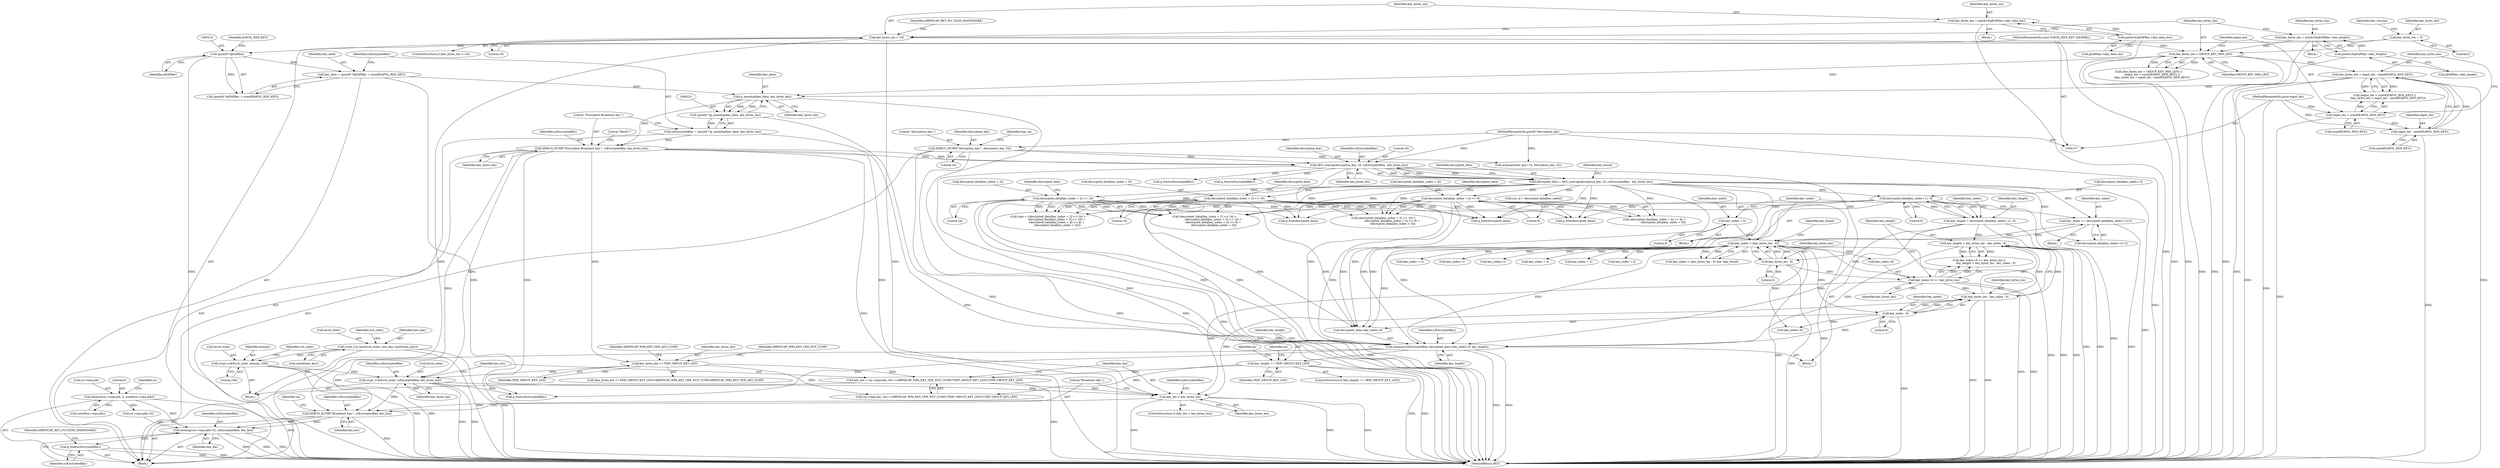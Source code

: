 digraph "0_wireshark_b6d838eebf4456192360654092e5587c5207f185@API" {
"1000521" [label="(Call,memcpy(sa->wpa.ptk+32, szEncryptedKey, key_len))"];
"1000508" [label="(Call,memset(sa->wpa.ptk, 0, sizeof(sa->wpa.ptk)))"];
"1000493" [label="(Call,DEBUG_DUMP(\"Broadcast key:\", szEncryptedKey, key_len))"];
"1000225" [label="(Call,DEBUG_DUMP(\"Encrypted Broadcast key:\", szEncryptedKey, key_bytes_len))"];
"1000218" [label="(Call,szEncryptedKey = (guint8 *)g_memdup(key_data, key_bytes_len))"];
"1000220" [label="(Call,(guint8 *)g_memdup(key_data, key_bytes_len))"];
"1000222" [label="(Call,g_memdup(key_data, key_bytes_len))"];
"1000210" [label="(Call,key_data = (guint8 *)pEAPKey + sizeof(EAPOL_RSN_KEY))"];
"1000213" [label="(Call,(guint8 *)pEAPKey)"];
"1000138" [label="(MethodParameterIn,const EAPOL_RSN_KEY *pEAPKey)"];
"1000193" [label="(Call,key_bytes_len < GROUP_KEY_MIN_LEN)"];
"1000185" [label="(Call,key_bytes_len < 16)"];
"1000178" [label="(Call,key_bytes_len = pntoh16(pEAPKey->key_data_len))"];
"1000180" [label="(Call,pntoh16(pEAPKey->key_data_len))"];
"1000166" [label="(Call,key_bytes_len = pntoh16(pEAPKey->key_length))"];
"1000168" [label="(Call,pntoh16(pEAPKey->key_length))"];
"1000147" [label="(Call,key_bytes_len = 0)"];
"1000201" [label="(Call,key_bytes_len > eapol_len - sizeof(EAPOL_RSN_KEY))"];
"1000203" [label="(Call,eapol_len - sizeof(EAPOL_RSN_KEY))"];
"1000197" [label="(Call,eapol_len < sizeof(EAPOL_RSN_KEY))"];
"1000141" [label="(MethodParameterIn,guint eapol_len)"];
"1000435" [label="(Call,memcpy(szEncryptedKey, decrypted_data+key_index+8, key_length))"];
"1000320" [label="(Call,AES_unwrap(decryption_key, 16, szEncryptedKey,  key_bytes_len))"];
"1000235" [label="(Call,DEBUG_DUMP(\"decryption_key:\", decryption_key, 16))"];
"1000139" [label="(MethodParameterIn,guint8 *decryption_key)"];
"1000318" [label="(Call,decrypted_data = AES_unwrap(decryption_key, 16, szEncryptedKey,  key_bytes_len))"];
"1000359" [label="(Call,decrypted_data[key_index + 3] << 16)"];
"1000351" [label="(Call,decrypted_data[key_index + 2] << 24)"];
"1000407" [label="(Call,decrypted_data[key_index+1] - 6)"];
"1000367" [label="(Call,decrypted_data[key_index + 4] << 8)"];
"1000425" [label="(Call,key_index - 8)"];
"1000333" [label="(Call,key_index < (key_bytes_len - 6))"];
"1000328" [label="(Call,key_index = 0)"];
"1000393" [label="(Call,key_index += decrypted_data[key_index+1]+2)"];
"1000335" [label="(Call,key_bytes_len - 6)"];
"1000421" [label="(Call,key_length > key_bytes_len - key_index - 8)"];
"1000405" [label="(Call,key_length = decrypted_data[key_index+1] - 6)"];
"1000423" [label="(Call,key_bytes_len - key_index - 8)"];
"1000416" [label="(Call,key_index+8 >= key_bytes_len)"];
"1000303" [label="(Call,crypt_rc4(&rc4_state, szEncryptedKey, key_bytes_len))"];
"1000298" [label="(Call,crypt_rc4(&rc4_state, dummy, 256))"];
"1000292" [label="(Call,crypt_rc4_init(&rc4_state, new_key, sizeof(new_key)))"];
"1000271" [label="(Call,key_bytes_len >=TKIP_GROUP_KEY_LEN)"];
"1000485" [label="(Call,key_len > key_bytes_len)"];
"1000472" [label="(Call,key_len = (sa->wpa.key_ver==AIRPDCAP_WPA_KEY_VER_NOT_CCMP)?TKIP_GROUP_KEY_LEN:CCMP_GROUP_KEY_LEN)"];
"1000452" [label="(Call,key_length == TKIP_GROUP_KEY_LEN)"];
"1000531" [label="(Call,g_free(szEncryptedKey))"];
"1000292" [label="(Call,crypt_rc4_init(&rc4_state, new_key, sizeof(new_key)))"];
"1000509" [label="(Call,sa->wpa.ptk)"];
"1000326" [label="(Identifier,key_found)"];
"1000486" [label="(Identifier,key_len)"];
"1000445" [label="(Call,g_free(decrypted_data))"];
"1000220" [label="(Call,(guint8 *)g_memdup(key_data, key_bytes_len))"];
"1000362" [label="(Call,key_index + 3)"];
"1000186" [label="(Identifier,key_bytes_len)"];
"1000273" [label="(Identifier,TKIP_GROUP_KEY_LEN)"];
"1000522" [label="(Call,sa->wpa.ptk+32)"];
"1000422" [label="(Identifier,key_length)"];
"1000212" [label="(Call,(guint8 *)pEAPKey + sizeof(EAPOL_RSN_KEY))"];
"1000530" [label="(Identifier,key_len)"];
"1000270" [label="(Call,(key_bytes_len >=TKIP_GROUP_KEY_LEN)?AIRPDCAP_WPA_KEY_VER_NOT_CCMP:AIRPDCAP_WPA_KEY_VER_AES_CCMP)"];
"1000373" [label="(Literal,8)"];
"1000487" [label="(Identifier,key_bytes_len)"];
"1000301" [label="(Identifier,dummy)"];
"1000213" [label="(Call,(guint8 *)pEAPKey)"];
"1000141" [label="(MethodParameterIn,guint eapol_len)"];
"1000210" [label="(Call,key_data = (guint8 *)pEAPKey + sizeof(EAPOL_RSN_KEY))"];
"1000219" [label="(Identifier,szEncryptedKey)"];
"1000271" [label="(Call,key_bytes_len >=TKIP_GROUP_KEY_LEN)"];
"1000494" [label="(Literal,\"Broadcast key:\")"];
"1000404" [label="(Block,)"];
"1000211" [label="(Identifier,key_data)"];
"1000217" [label="(Identifier,EAPOL_RSN_KEY)"];
"1000178" [label="(Call,key_bytes_len = pntoh16(pEAPKey->key_data_len))"];
"1000240" [label="(Identifier,tmp_sa)"];
"1000410" [label="(Call,key_index+1)"];
"1000304" [label="(Call,&rc4_state)"];
"1000470" [label="(Call,g_free(decrypted_data))"];
"1000514" [label="(Literal,0)"];
"1000228" [label="(Identifier,key_bytes_len)"];
"1000275" [label="(Identifier,AIRPDCAP_WPA_KEY_VER_AES_CCMP)"];
"1000426" [label="(Identifier,key_index)"];
"1000195" [label="(Identifier,GROUP_KEY_MIN_LEN)"];
"1000454" [label="(Identifier,TKIP_GROUP_KEY_LEN)"];
"1000154" [label="(Identifier,key_version)"];
"1000179" [label="(Identifier,key_bytes_len)"];
"1000306" [label="(Identifier,szEncryptedKey)"];
"1000313" [label="(Block,)"];
"1000447" [label="(Call,g_free(szEncryptedKey))"];
"1000431" [label="(Call,g_free(szEncryptedKey))"];
"1000395" [label="(Call,decrypted_data[key_index+1]+2)"];
"1000484" [label="(ControlStructure,if (key_len > key_bytes_len))"];
"1000328" [label="(Call,key_index = 0)"];
"1000352" [label="(Call,decrypted_data[key_index + 2])"];
"1000236" [label="(Literal,\"decryption_key:\")"];
"1000227" [label="(Identifier,szEncryptedKey)"];
"1000321" [label="(Identifier,decryption_key)"];
"1000319" [label="(Identifier,decrypted_data)"];
"1000495" [label="(Identifier,szEncryptedKey)"];
"1000473" [label="(Identifier,key_len)"];
"1000334" [label="(Identifier,key_index)"];
"1000335" [label="(Call,key_bytes_len - 6)"];
"1000177" [label="(Block,)"];
"1000367" [label="(Call,decrypted_data[key_index + 4] << 8)"];
"1000398" [label="(Call,key_index+1)"];
"1000167" [label="(Identifier,key_bytes_len)"];
"1000496" [label="(Identifier,key_len)"];
"1000215" [label="(Identifier,pEAPKey)"];
"1000205" [label="(Call,sizeof(EAPOL_RSN_KEY))"];
"1000458" [label="(Identifier,sa)"];
"1000323" [label="(Identifier,szEncryptedKey)"];
"1000453" [label="(Identifier,key_length)"];
"1000142" [label="(Block,)"];
"1000406" [label="(Identifier,key_length)"];
"1000169" [label="(Call,pEAPKey->key_length)"];
"1000452" [label="(Call,key_length == TKIP_GROUP_KEY_LEN)"];
"1000375" [label="(Identifier,decrypted_data)"];
"1000489" [label="(Call,g_free(szEncryptedKey))"];
"1000168" [label="(Call,pntoh16(pEAPKey->key_length))"];
"1000423" [label="(Call,key_bytes_len - key_index - 8)"];
"1000451" [label="(ControlStructure,if (key_length == TKIP_GROUP_KEY_LEN))"];
"1000407" [label="(Call,decrypted_data[key_index+1] - 6)"];
"1000149" [label="(Literal,0)"];
"1000272" [label="(Identifier,key_bytes_len)"];
"1000226" [label="(Literal,\"Encrypted Broadcast key:\")"];
"1000365" [label="(Literal,16)"];
"1000192" [label="(Call,(key_bytes_len < GROUP_KEY_MIN_LEN) ||\n        (eapol_len < sizeof(EAPOL_RSN_KEY)) ||\n        (key_bytes_len > eapol_len - sizeof(EAPOL_RSN_KEY)))"];
"1000343" [label="(Call,rsn_id = decrypted_data[key_index])"];
"1000260" [label="(Block,)"];
"1000361" [label="(Identifier,decrypted_data)"];
"1000405" [label="(Call,key_length = decrypted_data[key_index+1] - 6)"];
"1000521" [label="(Call,memcpy(sa->wpa.ptk+32, szEncryptedKey, key_len))"];
"1000351" [label="(Call,decrypted_data[key_index + 2] << 24)"];
"1000425" [label="(Call,key_index - 8)"];
"1000318" [label="(Call,decrypted_data = AES_unwrap(decryption_key, 16, szEncryptedKey,  key_bytes_len))"];
"1000296" [label="(Call,sizeof(new_key))"];
"1000436" [label="(Identifier,szEncryptedKey)"];
"1000348" [label="(Call,type = ((decrypted_data[key_index + 2] << 24) +\n                    (decrypted_data[key_index + 3] << 16) +\n                    (decrypted_data[key_index + 4] << 8) +\n                     (decrypted_data[key_index + 5])))"];
"1000370" [label="(Call,key_index + 4)"];
"1000224" [label="(Identifier,key_bytes_len)"];
"1000437" [label="(Call,decrypted_data+key_index+8)"];
"1000330" [label="(Literal,0)"];
"1000490" [label="(Identifier,szEncryptedKey)"];
"1000427" [label="(Literal,8)"];
"1000366" [label="(Call,(decrypted_data[key_index + 4] << 8) +\n                     (decrypted_data[key_index + 5]))"];
"1000360" [label="(Call,decrypted_data[key_index + 3])"];
"1000531" [label="(Call,g_free(szEncryptedKey))"];
"1000222" [label="(Call,g_memdup(key_data, key_bytes_len))"];
"1000303" [label="(Call,crypt_rc4(&rc4_state, szEncryptedKey, key_bytes_len))"];
"1000204" [label="(Identifier,eapol_len)"];
"1000485" [label="(Call,key_len > key_bytes_len)"];
"1000529" [label="(Identifier,szEncryptedKey)"];
"1000535" [label="(MethodReturn,RET)"];
"1000305" [label="(Identifier,rc4_state)"];
"1000190" [label="(Identifier,AIRPDCAP_RET_NO_VALID_HANDSHAKE)"];
"1000359" [label="(Call,decrypted_data[key_index + 3] << 16)"];
"1000474" [label="(Call,(sa->wpa.key_ver==AIRPDCAP_WPA_KEY_VER_NOT_CCMP)?TKIP_GROUP_KEY_LEN:CCMP_GROUP_KEY_LEN)"];
"1000337" [label="(Literal,6)"];
"1000148" [label="(Identifier,key_bytes_len)"];
"1000147" [label="(Call,key_bytes_len = 0)"];
"1000354" [label="(Call,key_index + 2)"];
"1000230" [label="(Literal,\"KeyIV:\")"];
"1000320" [label="(Call,AES_unwrap(decryption_key, 16, szEncryptedKey,  key_bytes_len))"];
"1000393" [label="(Call,key_index += decrypted_data[key_index+1]+2)"];
"1000376" [label="(Call,key_index + 5)"];
"1000299" [label="(Call,&rc4_state)"];
"1000300" [label="(Identifier,rc4_state)"];
"1000421" [label="(Call,key_length > key_bytes_len - key_index - 8)"];
"1000532" [label="(Identifier,szEncryptedKey)"];
"1000282" [label="(Call,memcpy(new_key+16, decryption_key, 16))"];
"1000329" [label="(Identifier,key_index)"];
"1000525" [label="(Identifier,sa)"];
"1000358" [label="(Call,(decrypted_data[key_index + 3] << 16) +\n                    (decrypted_data[key_index + 4] << 8) +\n                     (decrypted_data[key_index + 5]))"];
"1000368" [label="(Call,decrypted_data[key_index + 4])"];
"1000408" [label="(Call,decrypted_data[key_index+1])"];
"1000274" [label="(Identifier,AIRPDCAP_WPA_KEY_VER_NOT_CCMP)"];
"1000420" [label="(Identifier,key_bytes_len)"];
"1000417" [label="(Call,key_index+8)"];
"1000336" [label="(Identifier,key_bytes_len)"];
"1000394" [label="(Identifier,key_index)"];
"1000515" [label="(Call,sizeof(sa->wpa.ptk))"];
"1000324" [label="(Identifier,key_bytes_len)"];
"1000392" [label="(Block,)"];
"1000369" [label="(Identifier,decrypted_data)"];
"1000439" [label="(Call,key_index+8)"];
"1000197" [label="(Call,eapol_len < sizeof(EAPOL_RSN_KEY))"];
"1000166" [label="(Call,key_bytes_len = pntoh16(pEAPKey->key_length))"];
"1000139" [label="(MethodParameterIn,guint8 *decryption_key)"];
"1000307" [label="(Identifier,key_bytes_len)"];
"1000198" [label="(Identifier,eapol_len)"];
"1000413" [label="(Literal,6)"];
"1000196" [label="(Call,(eapol_len < sizeof(EAPOL_RSN_KEY)) ||\n        (key_bytes_len > eapol_len - sizeof(EAPOL_RSN_KEY)))"];
"1000424" [label="(Identifier,key_bytes_len)"];
"1000223" [label="(Identifier,key_data)"];
"1000194" [label="(Identifier,key_bytes_len)"];
"1000416" [label="(Call,key_index+8 >= key_bytes_len)"];
"1000332" [label="(Call,key_index < (key_bytes_len - 6) && !key_found)"];
"1000180" [label="(Call,pntoh16(pEAPKey->key_data_len))"];
"1000225" [label="(Call,DEBUG_DUMP(\"Encrypted Broadcast key:\", szEncryptedKey, key_bytes_len))"];
"1000499" [label="(Identifier,sa)"];
"1000295" [label="(Identifier,new_key)"];
"1000165" [label="(Block,)"];
"1000466" [label="(Identifier,sa)"];
"1000184" [label="(ControlStructure,if (key_bytes_len < 16))"];
"1000418" [label="(Identifier,key_index)"];
"1000138" [label="(MethodParameterIn,const EAPOL_RSN_KEY *pEAPKey)"];
"1000203" [label="(Call,eapol_len - sizeof(EAPOL_RSN_KEY))"];
"1000298" [label="(Call,crypt_rc4(&rc4_state, dummy, 256))"];
"1000237" [label="(Identifier,decryption_key)"];
"1000508" [label="(Call,memset(sa->wpa.ptk, 0, sizeof(sa->wpa.ptk)))"];
"1000472" [label="(Call,key_len = (sa->wpa.key_ver==AIRPDCAP_WPA_KEY_VER_NOT_CCMP)?TKIP_GROUP_KEY_LEN:CCMP_GROUP_KEY_LEN)"];
"1000187" [label="(Literal,16)"];
"1000293" [label="(Call,&rc4_state)"];
"1000429" [label="(Call,g_free(decrypted_data))"];
"1000322" [label="(Literal,16)"];
"1000235" [label="(Call,DEBUG_DUMP(\"decryption_key:\", decryption_key, 16))"];
"1000202" [label="(Identifier,key_bytes_len)"];
"1000350" [label="(Call,(decrypted_data[key_index + 2] << 24) +\n                    (decrypted_data[key_index + 3] << 16) +\n                    (decrypted_data[key_index + 4] << 8) +\n                     (decrypted_data[key_index + 5]))"];
"1000493" [label="(Call,DEBUG_DUMP(\"Broadcast key:\", szEncryptedKey, key_len))"];
"1000238" [label="(Literal,16)"];
"1000201" [label="(Call,key_bytes_len > eapol_len - sizeof(EAPOL_RSN_KEY))"];
"1000357" [label="(Literal,24)"];
"1000218" [label="(Call,szEncryptedKey = (guint8 *)g_memdup(key_data, key_bytes_len))"];
"1000333" [label="(Call,key_index < (key_bytes_len - 6))"];
"1000339" [label="(Identifier,key_found)"];
"1000415" [label="(Call,key_index+8 >= key_bytes_len ||\n                key_length > key_bytes_len - key_index - 8)"];
"1000442" [label="(Identifier,key_length)"];
"1000185" [label="(Call,key_bytes_len < 16)"];
"1000199" [label="(Call,sizeof(EAPOL_RSN_KEY))"];
"1000193" [label="(Call,key_bytes_len < GROUP_KEY_MIN_LEN)"];
"1000534" [label="(Identifier,AIRPDCAP_RET_SUCCESS_HANDSHAKE)"];
"1000435" [label="(Call,memcpy(szEncryptedKey, decrypted_data+key_index+8, key_length))"];
"1000302" [label="(Literal,256)"];
"1000181" [label="(Call,pEAPKey->key_data_len)"];
"1000521" -> "1000142"  [label="AST: "];
"1000521" -> "1000530"  [label="CFG: "];
"1000522" -> "1000521"  [label="AST: "];
"1000529" -> "1000521"  [label="AST: "];
"1000530" -> "1000521"  [label="AST: "];
"1000532" -> "1000521"  [label="CFG: "];
"1000521" -> "1000535"  [label="DDG: "];
"1000521" -> "1000535"  [label="DDG: "];
"1000521" -> "1000535"  [label="DDG: "];
"1000508" -> "1000521"  [label="DDG: "];
"1000493" -> "1000521"  [label="DDG: "];
"1000493" -> "1000521"  [label="DDG: "];
"1000521" -> "1000531"  [label="DDG: "];
"1000508" -> "1000142"  [label="AST: "];
"1000508" -> "1000515"  [label="CFG: "];
"1000509" -> "1000508"  [label="AST: "];
"1000514" -> "1000508"  [label="AST: "];
"1000515" -> "1000508"  [label="AST: "];
"1000525" -> "1000508"  [label="CFG: "];
"1000508" -> "1000535"  [label="DDG: "];
"1000508" -> "1000522"  [label="DDG: "];
"1000493" -> "1000142"  [label="AST: "];
"1000493" -> "1000496"  [label="CFG: "];
"1000494" -> "1000493"  [label="AST: "];
"1000495" -> "1000493"  [label="AST: "];
"1000496" -> "1000493"  [label="AST: "];
"1000499" -> "1000493"  [label="CFG: "];
"1000493" -> "1000535"  [label="DDG: "];
"1000225" -> "1000493"  [label="DDG: "];
"1000435" -> "1000493"  [label="DDG: "];
"1000303" -> "1000493"  [label="DDG: "];
"1000485" -> "1000493"  [label="DDG: "];
"1000225" -> "1000142"  [label="AST: "];
"1000225" -> "1000228"  [label="CFG: "];
"1000226" -> "1000225"  [label="AST: "];
"1000227" -> "1000225"  [label="AST: "];
"1000228" -> "1000225"  [label="AST: "];
"1000230" -> "1000225"  [label="CFG: "];
"1000225" -> "1000535"  [label="DDG: "];
"1000218" -> "1000225"  [label="DDG: "];
"1000222" -> "1000225"  [label="DDG: "];
"1000225" -> "1000271"  [label="DDG: "];
"1000225" -> "1000303"  [label="DDG: "];
"1000225" -> "1000320"  [label="DDG: "];
"1000225" -> "1000320"  [label="DDG: "];
"1000225" -> "1000485"  [label="DDG: "];
"1000225" -> "1000489"  [label="DDG: "];
"1000218" -> "1000142"  [label="AST: "];
"1000218" -> "1000220"  [label="CFG: "];
"1000219" -> "1000218"  [label="AST: "];
"1000220" -> "1000218"  [label="AST: "];
"1000226" -> "1000218"  [label="CFG: "];
"1000218" -> "1000535"  [label="DDG: "];
"1000220" -> "1000218"  [label="DDG: "];
"1000220" -> "1000222"  [label="CFG: "];
"1000221" -> "1000220"  [label="AST: "];
"1000222" -> "1000220"  [label="AST: "];
"1000220" -> "1000535"  [label="DDG: "];
"1000222" -> "1000220"  [label="DDG: "];
"1000222" -> "1000220"  [label="DDG: "];
"1000222" -> "1000224"  [label="CFG: "];
"1000223" -> "1000222"  [label="AST: "];
"1000224" -> "1000222"  [label="AST: "];
"1000222" -> "1000535"  [label="DDG: "];
"1000210" -> "1000222"  [label="DDG: "];
"1000193" -> "1000222"  [label="DDG: "];
"1000201" -> "1000222"  [label="DDG: "];
"1000210" -> "1000142"  [label="AST: "];
"1000210" -> "1000212"  [label="CFG: "];
"1000211" -> "1000210"  [label="AST: "];
"1000212" -> "1000210"  [label="AST: "];
"1000219" -> "1000210"  [label="CFG: "];
"1000210" -> "1000535"  [label="DDG: "];
"1000213" -> "1000210"  [label="DDG: "];
"1000213" -> "1000212"  [label="AST: "];
"1000213" -> "1000215"  [label="CFG: "];
"1000214" -> "1000213"  [label="AST: "];
"1000215" -> "1000213"  [label="AST: "];
"1000217" -> "1000213"  [label="CFG: "];
"1000213" -> "1000535"  [label="DDG: "];
"1000213" -> "1000212"  [label="DDG: "];
"1000138" -> "1000213"  [label="DDG: "];
"1000138" -> "1000137"  [label="AST: "];
"1000138" -> "1000535"  [label="DDG: "];
"1000193" -> "1000192"  [label="AST: "];
"1000193" -> "1000195"  [label="CFG: "];
"1000194" -> "1000193"  [label="AST: "];
"1000195" -> "1000193"  [label="AST: "];
"1000198" -> "1000193"  [label="CFG: "];
"1000192" -> "1000193"  [label="CFG: "];
"1000193" -> "1000535"  [label="DDG: "];
"1000193" -> "1000535"  [label="DDG: "];
"1000193" -> "1000192"  [label="DDG: "];
"1000193" -> "1000192"  [label="DDG: "];
"1000185" -> "1000193"  [label="DDG: "];
"1000166" -> "1000193"  [label="DDG: "];
"1000147" -> "1000193"  [label="DDG: "];
"1000193" -> "1000201"  [label="DDG: "];
"1000185" -> "1000184"  [label="AST: "];
"1000185" -> "1000187"  [label="CFG: "];
"1000186" -> "1000185"  [label="AST: "];
"1000187" -> "1000185"  [label="AST: "];
"1000190" -> "1000185"  [label="CFG: "];
"1000194" -> "1000185"  [label="CFG: "];
"1000185" -> "1000535"  [label="DDG: "];
"1000185" -> "1000535"  [label="DDG: "];
"1000178" -> "1000185"  [label="DDG: "];
"1000178" -> "1000177"  [label="AST: "];
"1000178" -> "1000180"  [label="CFG: "];
"1000179" -> "1000178"  [label="AST: "];
"1000180" -> "1000178"  [label="AST: "];
"1000186" -> "1000178"  [label="CFG: "];
"1000178" -> "1000535"  [label="DDG: "];
"1000180" -> "1000178"  [label="DDG: "];
"1000180" -> "1000181"  [label="CFG: "];
"1000181" -> "1000180"  [label="AST: "];
"1000180" -> "1000535"  [label="DDG: "];
"1000166" -> "1000165"  [label="AST: "];
"1000166" -> "1000168"  [label="CFG: "];
"1000167" -> "1000166"  [label="AST: "];
"1000168" -> "1000166"  [label="AST: "];
"1000194" -> "1000166"  [label="CFG: "];
"1000166" -> "1000535"  [label="DDG: "];
"1000168" -> "1000166"  [label="DDG: "];
"1000168" -> "1000169"  [label="CFG: "];
"1000169" -> "1000168"  [label="AST: "];
"1000168" -> "1000535"  [label="DDG: "];
"1000147" -> "1000142"  [label="AST: "];
"1000147" -> "1000149"  [label="CFG: "];
"1000148" -> "1000147"  [label="AST: "];
"1000149" -> "1000147"  [label="AST: "];
"1000154" -> "1000147"  [label="CFG: "];
"1000201" -> "1000196"  [label="AST: "];
"1000201" -> "1000203"  [label="CFG: "];
"1000202" -> "1000201"  [label="AST: "];
"1000203" -> "1000201"  [label="AST: "];
"1000196" -> "1000201"  [label="CFG: "];
"1000201" -> "1000535"  [label="DDG: "];
"1000201" -> "1000535"  [label="DDG: "];
"1000201" -> "1000196"  [label="DDG: "];
"1000201" -> "1000196"  [label="DDG: "];
"1000203" -> "1000201"  [label="DDG: "];
"1000203" -> "1000205"  [label="CFG: "];
"1000204" -> "1000203"  [label="AST: "];
"1000205" -> "1000203"  [label="AST: "];
"1000203" -> "1000535"  [label="DDG: "];
"1000197" -> "1000203"  [label="DDG: "];
"1000141" -> "1000203"  [label="DDG: "];
"1000197" -> "1000196"  [label="AST: "];
"1000197" -> "1000199"  [label="CFG: "];
"1000198" -> "1000197"  [label="AST: "];
"1000199" -> "1000197"  [label="AST: "];
"1000202" -> "1000197"  [label="CFG: "];
"1000196" -> "1000197"  [label="CFG: "];
"1000197" -> "1000535"  [label="DDG: "];
"1000197" -> "1000196"  [label="DDG: "];
"1000141" -> "1000197"  [label="DDG: "];
"1000141" -> "1000137"  [label="AST: "];
"1000141" -> "1000535"  [label="DDG: "];
"1000435" -> "1000404"  [label="AST: "];
"1000435" -> "1000442"  [label="CFG: "];
"1000436" -> "1000435"  [label="AST: "];
"1000437" -> "1000435"  [label="AST: "];
"1000442" -> "1000435"  [label="AST: "];
"1000453" -> "1000435"  [label="CFG: "];
"1000435" -> "1000535"  [label="DDG: "];
"1000435" -> "1000535"  [label="DDG: "];
"1000320" -> "1000435"  [label="DDG: "];
"1000318" -> "1000435"  [label="DDG: "];
"1000359" -> "1000435"  [label="DDG: "];
"1000351" -> "1000435"  [label="DDG: "];
"1000407" -> "1000435"  [label="DDG: "];
"1000367" -> "1000435"  [label="DDG: "];
"1000425" -> "1000435"  [label="DDG: "];
"1000333" -> "1000435"  [label="DDG: "];
"1000421" -> "1000435"  [label="DDG: "];
"1000405" -> "1000435"  [label="DDG: "];
"1000435" -> "1000452"  [label="DDG: "];
"1000435" -> "1000489"  [label="DDG: "];
"1000320" -> "1000318"  [label="AST: "];
"1000320" -> "1000324"  [label="CFG: "];
"1000321" -> "1000320"  [label="AST: "];
"1000322" -> "1000320"  [label="AST: "];
"1000323" -> "1000320"  [label="AST: "];
"1000324" -> "1000320"  [label="AST: "];
"1000318" -> "1000320"  [label="CFG: "];
"1000320" -> "1000535"  [label="DDG: "];
"1000320" -> "1000318"  [label="DDG: "];
"1000320" -> "1000318"  [label="DDG: "];
"1000320" -> "1000318"  [label="DDG: "];
"1000320" -> "1000318"  [label="DDG: "];
"1000235" -> "1000320"  [label="DDG: "];
"1000139" -> "1000320"  [label="DDG: "];
"1000320" -> "1000335"  [label="DDG: "];
"1000320" -> "1000431"  [label="DDG: "];
"1000320" -> "1000447"  [label="DDG: "];
"1000235" -> "1000142"  [label="AST: "];
"1000235" -> "1000238"  [label="CFG: "];
"1000236" -> "1000235"  [label="AST: "];
"1000237" -> "1000235"  [label="AST: "];
"1000238" -> "1000235"  [label="AST: "];
"1000240" -> "1000235"  [label="CFG: "];
"1000235" -> "1000535"  [label="DDG: "];
"1000235" -> "1000535"  [label="DDG: "];
"1000139" -> "1000235"  [label="DDG: "];
"1000235" -> "1000282"  [label="DDG: "];
"1000139" -> "1000137"  [label="AST: "];
"1000139" -> "1000535"  [label="DDG: "];
"1000139" -> "1000282"  [label="DDG: "];
"1000318" -> "1000313"  [label="AST: "];
"1000319" -> "1000318"  [label="AST: "];
"1000326" -> "1000318"  [label="CFG: "];
"1000318" -> "1000535"  [label="DDG: "];
"1000318" -> "1000343"  [label="DDG: "];
"1000318" -> "1000348"  [label="DDG: "];
"1000318" -> "1000351"  [label="DDG: "];
"1000318" -> "1000350"  [label="DDG: "];
"1000318" -> "1000359"  [label="DDG: "];
"1000318" -> "1000358"  [label="DDG: "];
"1000318" -> "1000367"  [label="DDG: "];
"1000318" -> "1000366"  [label="DDG: "];
"1000318" -> "1000393"  [label="DDG: "];
"1000318" -> "1000395"  [label="DDG: "];
"1000318" -> "1000407"  [label="DDG: "];
"1000318" -> "1000429"  [label="DDG: "];
"1000318" -> "1000437"  [label="DDG: "];
"1000318" -> "1000445"  [label="DDG: "];
"1000318" -> "1000470"  [label="DDG: "];
"1000359" -> "1000358"  [label="AST: "];
"1000359" -> "1000365"  [label="CFG: "];
"1000360" -> "1000359"  [label="AST: "];
"1000365" -> "1000359"  [label="AST: "];
"1000369" -> "1000359"  [label="CFG: "];
"1000359" -> "1000535"  [label="DDG: "];
"1000359" -> "1000348"  [label="DDG: "];
"1000359" -> "1000348"  [label="DDG: "];
"1000359" -> "1000350"  [label="DDG: "];
"1000359" -> "1000350"  [label="DDG: "];
"1000359" -> "1000358"  [label="DDG: "];
"1000359" -> "1000358"  [label="DDG: "];
"1000359" -> "1000429"  [label="DDG: "];
"1000359" -> "1000437"  [label="DDG: "];
"1000359" -> "1000445"  [label="DDG: "];
"1000359" -> "1000470"  [label="DDG: "];
"1000351" -> "1000350"  [label="AST: "];
"1000351" -> "1000357"  [label="CFG: "];
"1000352" -> "1000351"  [label="AST: "];
"1000357" -> "1000351"  [label="AST: "];
"1000361" -> "1000351"  [label="CFG: "];
"1000351" -> "1000535"  [label="DDG: "];
"1000351" -> "1000348"  [label="DDG: "];
"1000351" -> "1000348"  [label="DDG: "];
"1000351" -> "1000350"  [label="DDG: "];
"1000351" -> "1000350"  [label="DDG: "];
"1000351" -> "1000429"  [label="DDG: "];
"1000351" -> "1000437"  [label="DDG: "];
"1000351" -> "1000445"  [label="DDG: "];
"1000351" -> "1000470"  [label="DDG: "];
"1000407" -> "1000405"  [label="AST: "];
"1000407" -> "1000413"  [label="CFG: "];
"1000408" -> "1000407"  [label="AST: "];
"1000413" -> "1000407"  [label="AST: "];
"1000405" -> "1000407"  [label="CFG: "];
"1000407" -> "1000535"  [label="DDG: "];
"1000407" -> "1000405"  [label="DDG: "];
"1000407" -> "1000405"  [label="DDG: "];
"1000407" -> "1000429"  [label="DDG: "];
"1000407" -> "1000437"  [label="DDG: "];
"1000407" -> "1000470"  [label="DDG: "];
"1000367" -> "1000366"  [label="AST: "];
"1000367" -> "1000373"  [label="CFG: "];
"1000368" -> "1000367"  [label="AST: "];
"1000373" -> "1000367"  [label="AST: "];
"1000375" -> "1000367"  [label="CFG: "];
"1000367" -> "1000535"  [label="DDG: "];
"1000367" -> "1000348"  [label="DDG: "];
"1000367" -> "1000348"  [label="DDG: "];
"1000367" -> "1000350"  [label="DDG: "];
"1000367" -> "1000350"  [label="DDG: "];
"1000367" -> "1000358"  [label="DDG: "];
"1000367" -> "1000358"  [label="DDG: "];
"1000367" -> "1000366"  [label="DDG: "];
"1000367" -> "1000366"  [label="DDG: "];
"1000367" -> "1000429"  [label="DDG: "];
"1000367" -> "1000437"  [label="DDG: "];
"1000367" -> "1000445"  [label="DDG: "];
"1000367" -> "1000470"  [label="DDG: "];
"1000425" -> "1000423"  [label="AST: "];
"1000425" -> "1000427"  [label="CFG: "];
"1000426" -> "1000425"  [label="AST: "];
"1000427" -> "1000425"  [label="AST: "];
"1000423" -> "1000425"  [label="CFG: "];
"1000425" -> "1000535"  [label="DDG: "];
"1000425" -> "1000423"  [label="DDG: "];
"1000425" -> "1000423"  [label="DDG: "];
"1000333" -> "1000425"  [label="DDG: "];
"1000425" -> "1000437"  [label="DDG: "];
"1000425" -> "1000439"  [label="DDG: "];
"1000333" -> "1000332"  [label="AST: "];
"1000333" -> "1000335"  [label="CFG: "];
"1000334" -> "1000333"  [label="AST: "];
"1000335" -> "1000333"  [label="AST: "];
"1000339" -> "1000333"  [label="CFG: "];
"1000332" -> "1000333"  [label="CFG: "];
"1000333" -> "1000535"  [label="DDG: "];
"1000333" -> "1000535"  [label="DDG: "];
"1000333" -> "1000332"  [label="DDG: "];
"1000333" -> "1000332"  [label="DDG: "];
"1000328" -> "1000333"  [label="DDG: "];
"1000393" -> "1000333"  [label="DDG: "];
"1000335" -> "1000333"  [label="DDG: "];
"1000335" -> "1000333"  [label="DDG: "];
"1000333" -> "1000354"  [label="DDG: "];
"1000333" -> "1000362"  [label="DDG: "];
"1000333" -> "1000370"  [label="DDG: "];
"1000333" -> "1000376"  [label="DDG: "];
"1000333" -> "1000393"  [label="DDG: "];
"1000333" -> "1000398"  [label="DDG: "];
"1000333" -> "1000410"  [label="DDG: "];
"1000333" -> "1000416"  [label="DDG: "];
"1000333" -> "1000417"  [label="DDG: "];
"1000333" -> "1000437"  [label="DDG: "];
"1000333" -> "1000439"  [label="DDG: "];
"1000328" -> "1000313"  [label="AST: "];
"1000328" -> "1000330"  [label="CFG: "];
"1000329" -> "1000328"  [label="AST: "];
"1000330" -> "1000328"  [label="AST: "];
"1000334" -> "1000328"  [label="CFG: "];
"1000393" -> "1000392"  [label="AST: "];
"1000393" -> "1000395"  [label="CFG: "];
"1000394" -> "1000393"  [label="AST: "];
"1000395" -> "1000393"  [label="AST: "];
"1000334" -> "1000393"  [label="CFG: "];
"1000393" -> "1000535"  [label="DDG: "];
"1000335" -> "1000337"  [label="CFG: "];
"1000336" -> "1000335"  [label="AST: "];
"1000337" -> "1000335"  [label="AST: "];
"1000335" -> "1000535"  [label="DDG: "];
"1000335" -> "1000416"  [label="DDG: "];
"1000421" -> "1000415"  [label="AST: "];
"1000421" -> "1000423"  [label="CFG: "];
"1000422" -> "1000421"  [label="AST: "];
"1000423" -> "1000421"  [label="AST: "];
"1000415" -> "1000421"  [label="CFG: "];
"1000421" -> "1000535"  [label="DDG: "];
"1000421" -> "1000535"  [label="DDG: "];
"1000421" -> "1000415"  [label="DDG: "];
"1000421" -> "1000415"  [label="DDG: "];
"1000405" -> "1000421"  [label="DDG: "];
"1000423" -> "1000421"  [label="DDG: "];
"1000423" -> "1000421"  [label="DDG: "];
"1000405" -> "1000404"  [label="AST: "];
"1000406" -> "1000405"  [label="AST: "];
"1000418" -> "1000405"  [label="CFG: "];
"1000405" -> "1000535"  [label="DDG: "];
"1000405" -> "1000535"  [label="DDG: "];
"1000424" -> "1000423"  [label="AST: "];
"1000423" -> "1000535"  [label="DDG: "];
"1000423" -> "1000535"  [label="DDG: "];
"1000416" -> "1000423"  [label="DDG: "];
"1000423" -> "1000485"  [label="DDG: "];
"1000416" -> "1000415"  [label="AST: "];
"1000416" -> "1000420"  [label="CFG: "];
"1000417" -> "1000416"  [label="AST: "];
"1000420" -> "1000416"  [label="AST: "];
"1000422" -> "1000416"  [label="CFG: "];
"1000415" -> "1000416"  [label="CFG: "];
"1000416" -> "1000535"  [label="DDG: "];
"1000416" -> "1000535"  [label="DDG: "];
"1000416" -> "1000415"  [label="DDG: "];
"1000416" -> "1000415"  [label="DDG: "];
"1000416" -> "1000485"  [label="DDG: "];
"1000303" -> "1000260"  [label="AST: "];
"1000303" -> "1000307"  [label="CFG: "];
"1000304" -> "1000303"  [label="AST: "];
"1000306" -> "1000303"  [label="AST: "];
"1000307" -> "1000303"  [label="AST: "];
"1000473" -> "1000303"  [label="CFG: "];
"1000303" -> "1000535"  [label="DDG: "];
"1000303" -> "1000535"  [label="DDG: "];
"1000298" -> "1000303"  [label="DDG: "];
"1000271" -> "1000303"  [label="DDG: "];
"1000303" -> "1000485"  [label="DDG: "];
"1000303" -> "1000489"  [label="DDG: "];
"1000298" -> "1000260"  [label="AST: "];
"1000298" -> "1000302"  [label="CFG: "];
"1000299" -> "1000298"  [label="AST: "];
"1000301" -> "1000298"  [label="AST: "];
"1000302" -> "1000298"  [label="AST: "];
"1000305" -> "1000298"  [label="CFG: "];
"1000298" -> "1000535"  [label="DDG: "];
"1000298" -> "1000535"  [label="DDG: "];
"1000292" -> "1000298"  [label="DDG: "];
"1000292" -> "1000260"  [label="AST: "];
"1000292" -> "1000296"  [label="CFG: "];
"1000293" -> "1000292"  [label="AST: "];
"1000295" -> "1000292"  [label="AST: "];
"1000296" -> "1000292"  [label="AST: "];
"1000300" -> "1000292"  [label="CFG: "];
"1000292" -> "1000535"  [label="DDG: "];
"1000292" -> "1000535"  [label="DDG: "];
"1000271" -> "1000270"  [label="AST: "];
"1000271" -> "1000273"  [label="CFG: "];
"1000272" -> "1000271"  [label="AST: "];
"1000273" -> "1000271"  [label="AST: "];
"1000274" -> "1000271"  [label="CFG: "];
"1000275" -> "1000271"  [label="CFG: "];
"1000271" -> "1000472"  [label="DDG: "];
"1000271" -> "1000474"  [label="DDG: "];
"1000485" -> "1000484"  [label="AST: "];
"1000485" -> "1000487"  [label="CFG: "];
"1000486" -> "1000485"  [label="AST: "];
"1000487" -> "1000485"  [label="AST: "];
"1000490" -> "1000485"  [label="CFG: "];
"1000494" -> "1000485"  [label="CFG: "];
"1000485" -> "1000535"  [label="DDG: "];
"1000485" -> "1000535"  [label="DDG: "];
"1000485" -> "1000535"  [label="DDG: "];
"1000472" -> "1000485"  [label="DDG: "];
"1000472" -> "1000142"  [label="AST: "];
"1000472" -> "1000474"  [label="CFG: "];
"1000473" -> "1000472"  [label="AST: "];
"1000474" -> "1000472"  [label="AST: "];
"1000486" -> "1000472"  [label="CFG: "];
"1000472" -> "1000535"  [label="DDG: "];
"1000452" -> "1000472"  [label="DDG: "];
"1000452" -> "1000451"  [label="AST: "];
"1000452" -> "1000454"  [label="CFG: "];
"1000453" -> "1000452"  [label="AST: "];
"1000454" -> "1000452"  [label="AST: "];
"1000458" -> "1000452"  [label="CFG: "];
"1000466" -> "1000452"  [label="CFG: "];
"1000452" -> "1000535"  [label="DDG: "];
"1000452" -> "1000535"  [label="DDG: "];
"1000452" -> "1000474"  [label="DDG: "];
"1000531" -> "1000142"  [label="AST: "];
"1000531" -> "1000532"  [label="CFG: "];
"1000532" -> "1000531"  [label="AST: "];
"1000534" -> "1000531"  [label="CFG: "];
"1000531" -> "1000535"  [label="DDG: "];
"1000531" -> "1000535"  [label="DDG: "];
}
